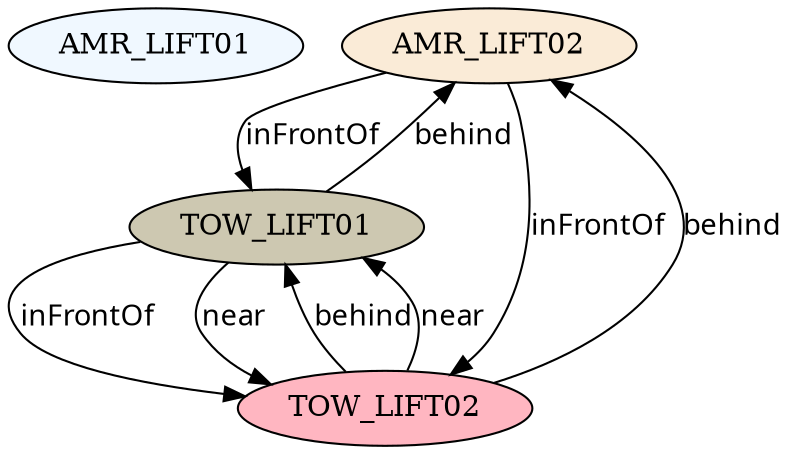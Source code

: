 // The Scene Graph
digraph {
	node [fillcolor=aliceblue style=filled]
	0 [label=AMR_LIFT01]
	node [fillcolor=antiquewhite style=filled]
	1 [label=AMR_LIFT02]
	node [fillcolor=cornsilk3 style=filled]
	2 [label=TOW_LIFT01]
	node [fillcolor=lightpink style=filled]
	3 [label=TOW_LIFT02]
	edge [color=black fontname=Sans style=filled]
	1 -> 2 [label=inFrontOf]
	1 -> 3 [label=inFrontOf]
	2 -> 1 [label=behind]
	2 -> 3 [label=inFrontOf]
	2 -> 3 [label=near]
	3 -> 1 [label=behind]
	3 -> 2 [label=behind]
	3 -> 2 [label=near]
}
